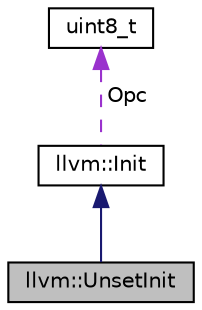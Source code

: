 digraph "llvm::UnsetInit"
{
 // LATEX_PDF_SIZE
  bgcolor="transparent";
  edge [fontname="Helvetica",fontsize="10",labelfontname="Helvetica",labelfontsize="10"];
  node [fontname="Helvetica",fontsize="10",shape="box"];
  Node1 [label="llvm::UnsetInit",height=0.2,width=0.4,color="black", fillcolor="grey75", style="filled", fontcolor="black",tooltip="'?' - Represents an uninitialized value"];
  Node2 -> Node1 [dir="back",color="midnightblue",fontsize="10",style="solid",fontname="Helvetica"];
  Node2 [label="llvm::Init",height=0.2,width=0.4,color="black",URL="$classllvm_1_1Init.html",tooltip=" "];
  Node3 -> Node2 [dir="back",color="darkorchid3",fontsize="10",style="dashed",label=" Opc" ,fontname="Helvetica"];
  Node3 [label="uint8_t",height=0.2,width=0.4,color="black",tooltip=" "];
}
